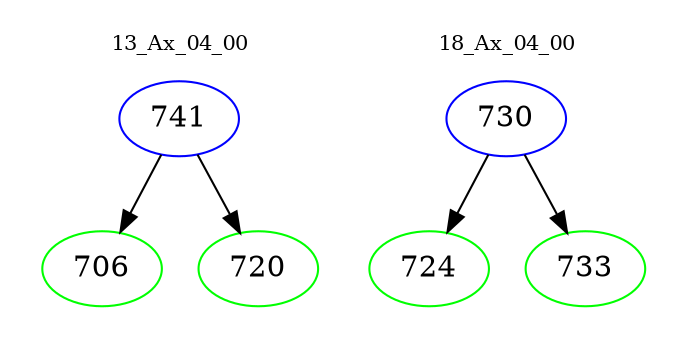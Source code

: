 digraph{
subgraph cluster_0 {
color = white
label = "13_Ax_04_00";
fontsize=10;
T0_741 [label="741", color="blue"]
T0_741 -> T0_706 [color="black"]
T0_706 [label="706", color="green"]
T0_741 -> T0_720 [color="black"]
T0_720 [label="720", color="green"]
}
subgraph cluster_1 {
color = white
label = "18_Ax_04_00";
fontsize=10;
T1_730 [label="730", color="blue"]
T1_730 -> T1_724 [color="black"]
T1_724 [label="724", color="green"]
T1_730 -> T1_733 [color="black"]
T1_733 [label="733", color="green"]
}
}
